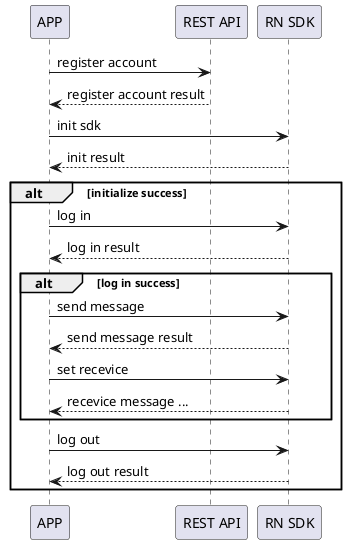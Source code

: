 @startuml register_account_nornal

APP -> "REST API" : register account
APP <-- "REST API" : register account result

APP -> "RN SDK" : init sdk
APP <-- "RN SDK" : init result

alt initialize success

APP -> "RN SDK" : log in
APP <-- "RN SDK" : log in result

alt log in success

APP -> "RN SDK" : send message
APP <-- "RN SDK" : send message result

APP -> "RN SDK" : set recevice
APP <-- "RN SDK" : recevice message ...

end

APP -> "RN SDK" : log out
APP <-- "RN SDK" : log out result

end

@enduml



